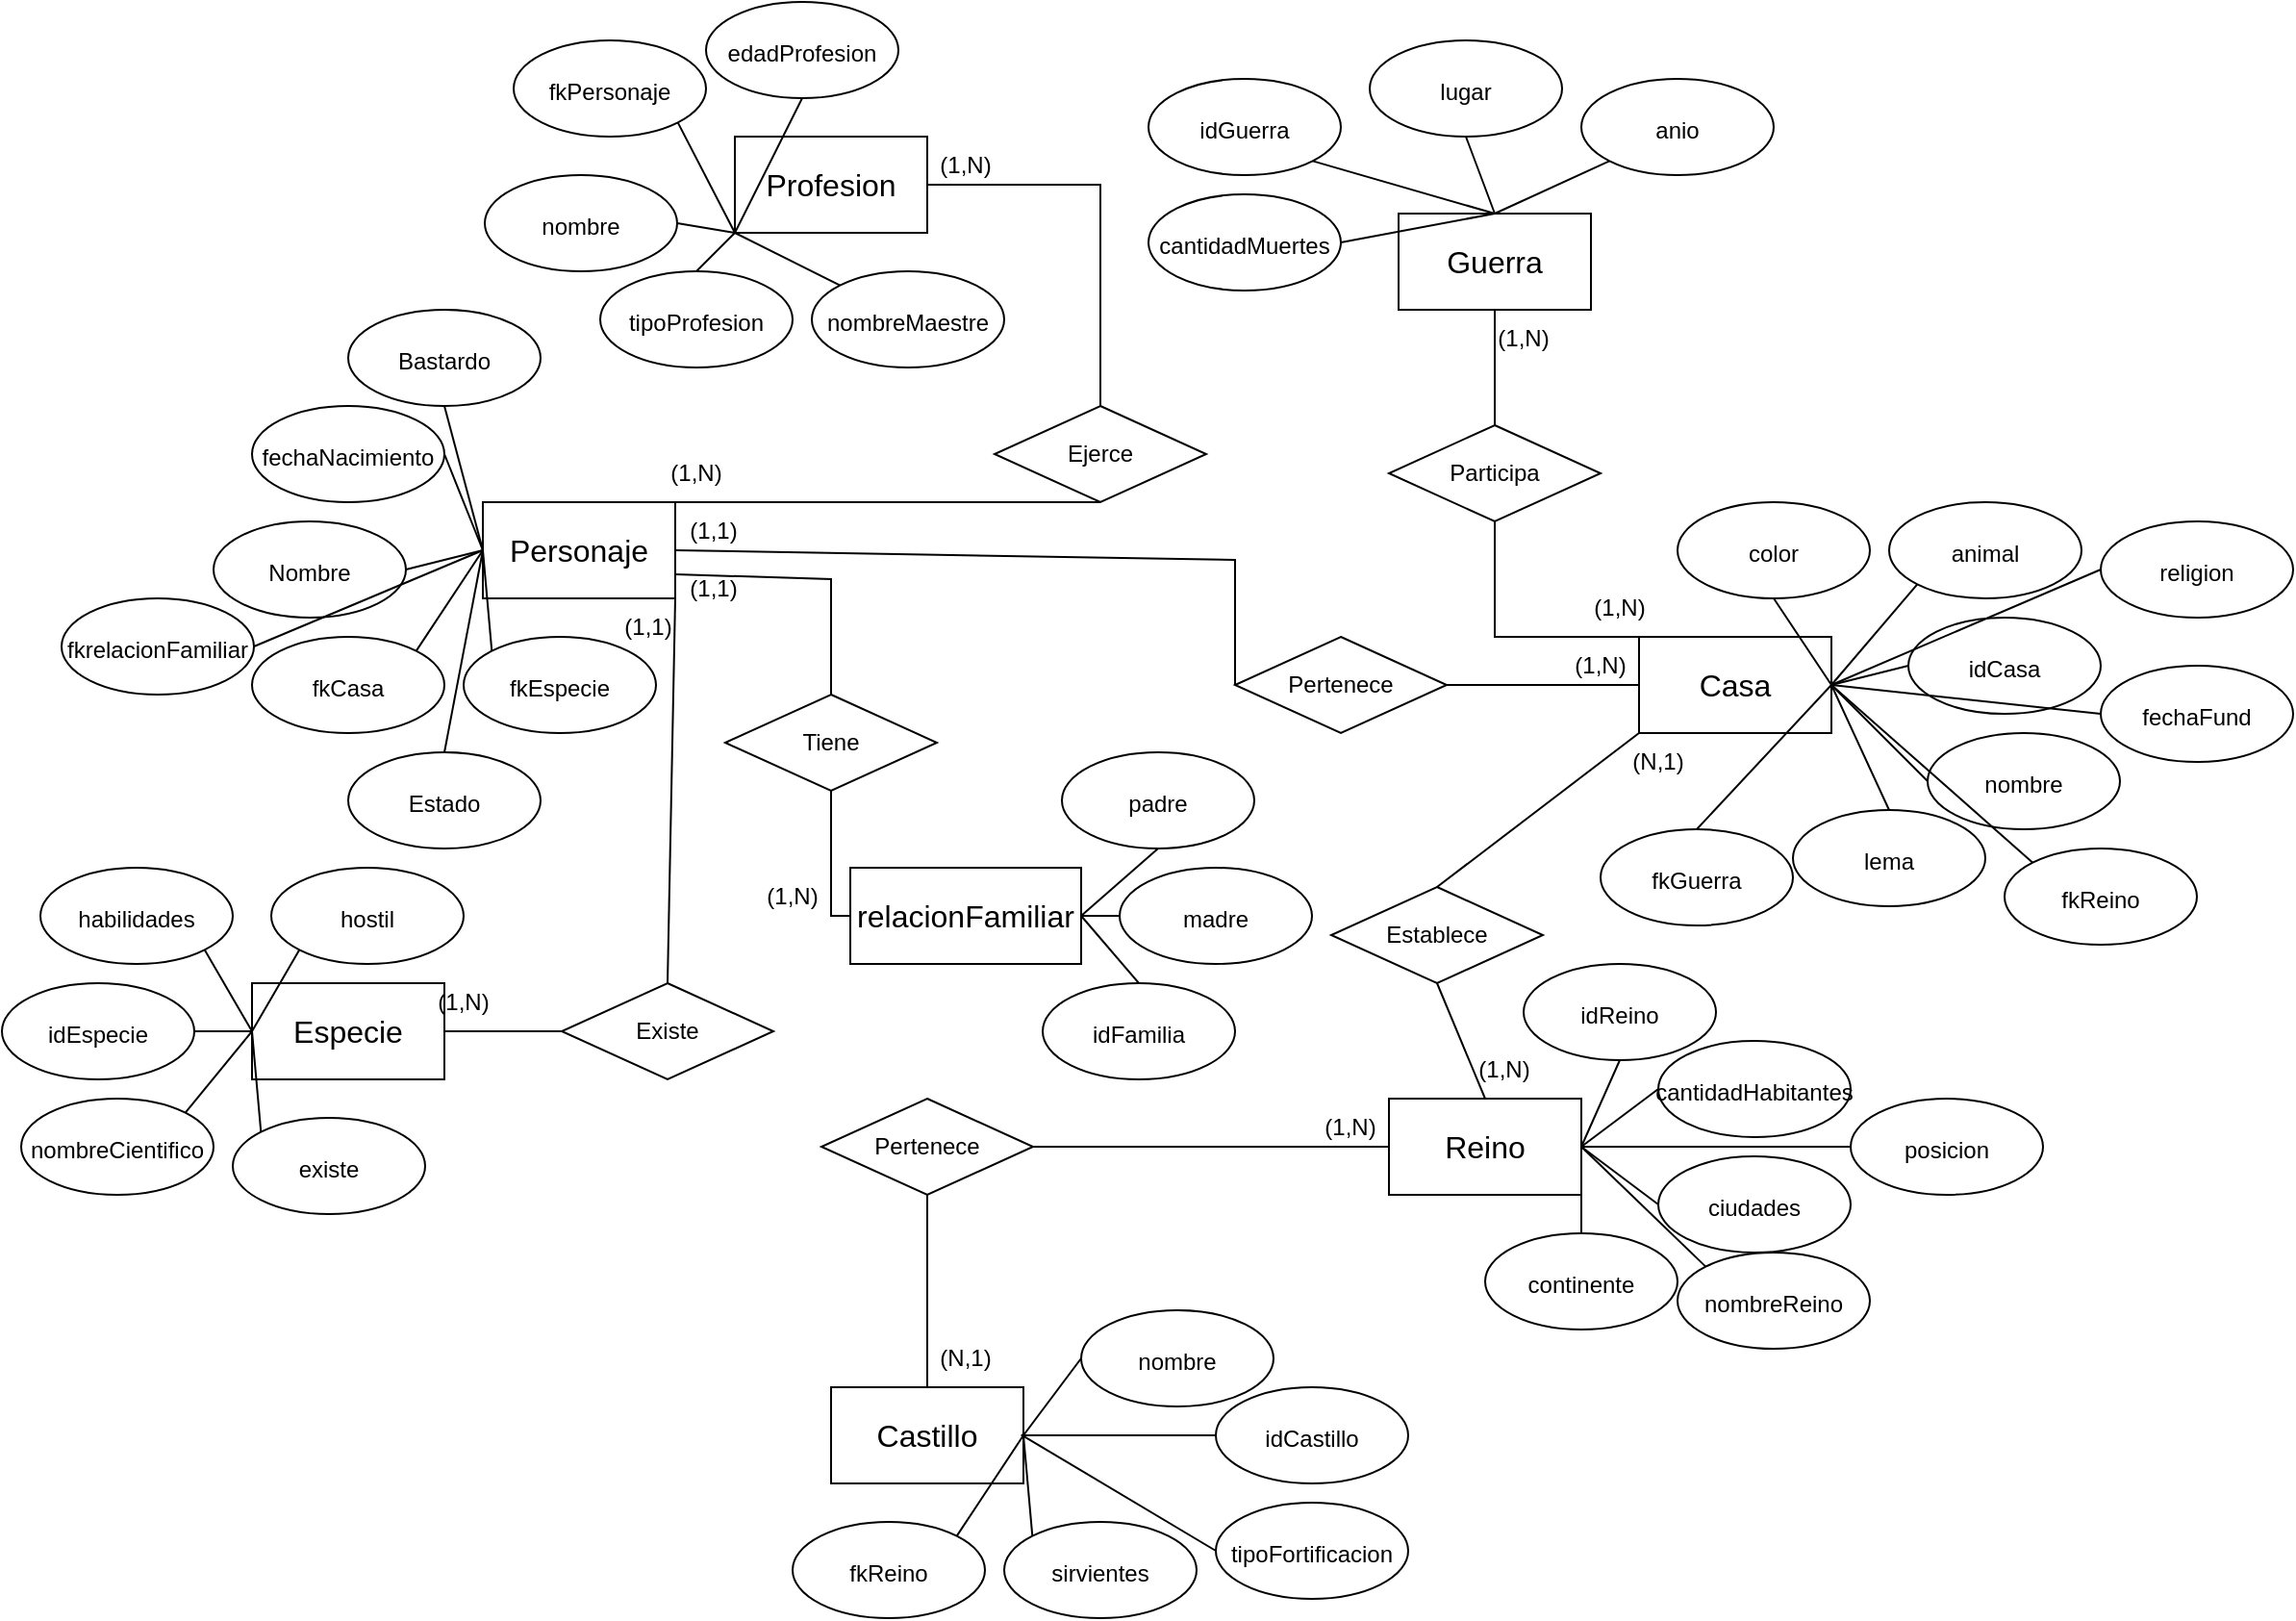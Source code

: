 <mxfile version="20.6.0" type="device"><diagram id="pe8eS1QXlxABo96qwWca" name="Page-1"><mxGraphModel dx="1888" dy="579" grid="1" gridSize="10" guides="1" tooltips="1" connect="1" arrows="1" fold="1" page="1" pageScale="1" pageWidth="850" pageHeight="1100" math="0" shadow="0"><root><mxCell id="0"/><mxCell id="1" parent="0"/><mxCell id="3Gj3mfYVveA3KopcCkzG-5" value="&lt;font style=&quot;font-size: 16px;&quot;&gt;Personaje&lt;/font&gt;" style="rounded=0;whiteSpace=wrap;html=1;" parent="1" vertex="1"><mxGeometry x="-481" y="290" width="100" height="50" as="geometry"/></mxCell><mxCell id="3Gj3mfYVveA3KopcCkzG-6" value="&lt;font style=&quot;font-size: 12px;&quot;&gt;Bastardo&lt;/font&gt;" style="ellipse;whiteSpace=wrap;html=1;fontSize=16;" parent="1" vertex="1"><mxGeometry x="-551" y="190" width="100" height="50" as="geometry"/></mxCell><mxCell id="3Gj3mfYVveA3KopcCkzG-7" value="&lt;font style=&quot;font-size: 12px;&quot;&gt;Nombre&lt;/font&gt;" style="ellipse;whiteSpace=wrap;html=1;fontSize=16;" parent="1" vertex="1"><mxGeometry x="-621" y="300" width="100" height="50" as="geometry"/></mxCell><mxCell id="3Gj3mfYVveA3KopcCkzG-8" value="&lt;font style=&quot;font-size: 12px;&quot;&gt;fechaNacimiento&lt;/font&gt;" style="ellipse;whiteSpace=wrap;html=1;fontSize=16;" parent="1" vertex="1"><mxGeometry x="-601" y="240" width="100" height="50" as="geometry"/></mxCell><mxCell id="3Gj3mfYVveA3KopcCkzG-9" value="&lt;font style=&quot;font-size: 12px;&quot;&gt;Estado&lt;/font&gt;" style="ellipse;whiteSpace=wrap;html=1;fontSize=16;" parent="1" vertex="1"><mxGeometry x="-551" y="420" width="100" height="50" as="geometry"/></mxCell><mxCell id="qMDvNwvPv0U3925QEYLQ-1" value="&lt;font style=&quot;font-size: 12px;&quot;&gt;fkEspecie&lt;/font&gt;" style="ellipse;whiteSpace=wrap;html=1;fontSize=16;" parent="1" vertex="1"><mxGeometry x="-491" y="360" width="100" height="50" as="geometry"/></mxCell><mxCell id="qMDvNwvPv0U3925QEYLQ-2" value="&lt;font style=&quot;font-size: 12px;&quot;&gt;fkCasa&lt;/font&gt;" style="ellipse;whiteSpace=wrap;html=1;fontSize=16;" parent="1" vertex="1"><mxGeometry x="-601" y="360" width="100" height="50" as="geometry"/></mxCell><mxCell id="qMDvNwvPv0U3925QEYLQ-3" value="" style="endArrow=none;html=1;rounded=0;exitX=1;exitY=0.5;exitDx=0;exitDy=0;entryX=0;entryY=0.5;entryDx=0;entryDy=0;" parent="1" source="3Gj3mfYVveA3KopcCkzG-7" target="3Gj3mfYVveA3KopcCkzG-5" edge="1"><mxGeometry width="50" height="50" relative="1" as="geometry"><mxPoint x="-321" y="350" as="sourcePoint"/><mxPoint x="-271" y="300" as="targetPoint"/></mxGeometry></mxCell><mxCell id="qMDvNwvPv0U3925QEYLQ-5" value="" style="endArrow=none;html=1;rounded=0;exitX=1;exitY=0;exitDx=0;exitDy=0;entryX=0;entryY=0.5;entryDx=0;entryDy=0;" parent="1" source="qMDvNwvPv0U3925QEYLQ-2" target="3Gj3mfYVveA3KopcCkzG-5" edge="1"><mxGeometry width="50" height="50" relative="1" as="geometry"><mxPoint x="-321" y="350" as="sourcePoint"/><mxPoint x="-271" y="300" as="targetPoint"/></mxGeometry></mxCell><mxCell id="qMDvNwvPv0U3925QEYLQ-6" value="" style="endArrow=none;html=1;rounded=0;exitX=1;exitY=0.5;exitDx=0;exitDy=0;entryX=0;entryY=0.5;entryDx=0;entryDy=0;" parent="1" source="3Gj3mfYVveA3KopcCkzG-8" target="3Gj3mfYVveA3KopcCkzG-5" edge="1"><mxGeometry width="50" height="50" relative="1" as="geometry"><mxPoint x="-321" y="350" as="sourcePoint"/><mxPoint x="-271" y="300" as="targetPoint"/></mxGeometry></mxCell><mxCell id="qMDvNwvPv0U3925QEYLQ-7" value="" style="endArrow=none;html=1;rounded=0;exitX=0;exitY=0;exitDx=0;exitDy=0;entryX=0;entryY=0.5;entryDx=0;entryDy=0;" parent="1" source="qMDvNwvPv0U3925QEYLQ-1" target="3Gj3mfYVveA3KopcCkzG-5" edge="1"><mxGeometry width="50" height="50" relative="1" as="geometry"><mxPoint x="-321" y="350" as="sourcePoint"/><mxPoint x="-271" y="300" as="targetPoint"/></mxGeometry></mxCell><mxCell id="qMDvNwvPv0U3925QEYLQ-8" value="" style="endArrow=none;html=1;rounded=0;exitX=0;exitY=0.5;exitDx=0;exitDy=0;entryX=0.5;entryY=0;entryDx=0;entryDy=0;" parent="1" source="3Gj3mfYVveA3KopcCkzG-5" target="3Gj3mfYVveA3KopcCkzG-9" edge="1"><mxGeometry width="50" height="50" relative="1" as="geometry"><mxPoint x="-321" y="350" as="sourcePoint"/><mxPoint x="-271" y="300" as="targetPoint"/></mxGeometry></mxCell><mxCell id="qMDvNwvPv0U3925QEYLQ-9" value="" style="endArrow=none;html=1;rounded=0;exitX=0.5;exitY=1;exitDx=0;exitDy=0;entryX=0;entryY=0.5;entryDx=0;entryDy=0;" parent="1" source="3Gj3mfYVveA3KopcCkzG-6" target="3Gj3mfYVveA3KopcCkzG-5" edge="1"><mxGeometry width="50" height="50" relative="1" as="geometry"><mxPoint x="-321" y="350" as="sourcePoint"/><mxPoint x="-271" y="300" as="targetPoint"/></mxGeometry></mxCell><mxCell id="qMDvNwvPv0U3925QEYLQ-10" value="&lt;font style=&quot;font-size: 16px;&quot;&gt;Castillo&lt;/font&gt;" style="rounded=0;whiteSpace=wrap;html=1;" parent="1" vertex="1"><mxGeometry x="-300" y="750" width="100" height="50" as="geometry"/></mxCell><mxCell id="qMDvNwvPv0U3925QEYLQ-11" value="&lt;font style=&quot;font-size: 16px;&quot;&gt;Guerra&lt;/font&gt;" style="rounded=0;whiteSpace=wrap;html=1;" parent="1" vertex="1"><mxGeometry x="-5" y="140" width="100" height="50" as="geometry"/></mxCell><mxCell id="qMDvNwvPv0U3925QEYLQ-12" value="&lt;font style=&quot;font-size: 16px;&quot;&gt;Casa&lt;/font&gt;" style="rounded=0;whiteSpace=wrap;html=1;" parent="1" vertex="1"><mxGeometry x="120" y="360" width="100" height="50" as="geometry"/></mxCell><mxCell id="qMDvNwvPv0U3925QEYLQ-13" value="&lt;font style=&quot;font-size: 16px;&quot;&gt;Reino&lt;/font&gt;" style="rounded=0;whiteSpace=wrap;html=1;" parent="1" vertex="1"><mxGeometry x="-10" y="600" width="100" height="50" as="geometry"/></mxCell><mxCell id="qMDvNwvPv0U3925QEYLQ-14" value="&lt;font style=&quot;font-size: 16px;&quot;&gt;relacionFamiliar&lt;/font&gt;" style="rounded=0;whiteSpace=wrap;html=1;" parent="1" vertex="1"><mxGeometry x="-290" y="480" width="120" height="50" as="geometry"/></mxCell><mxCell id="qMDvNwvPv0U3925QEYLQ-15" value="&lt;font style=&quot;font-size: 16px;&quot;&gt;Especie&lt;/font&gt;" style="rounded=0;whiteSpace=wrap;html=1;" parent="1" vertex="1"><mxGeometry x="-601" y="540" width="100" height="50" as="geometry"/></mxCell><mxCell id="qMDvNwvPv0U3925QEYLQ-16" value="&lt;font style=&quot;font-size: 16px;&quot;&gt;Profesion&lt;/font&gt;" style="rounded=0;whiteSpace=wrap;html=1;" parent="1" vertex="1"><mxGeometry x="-350" y="100" width="100" height="50" as="geometry"/></mxCell><mxCell id="qMDvNwvPv0U3925QEYLQ-17" value="&lt;font style=&quot;font-size: 12px;&quot;&gt;posicion&lt;/font&gt;" style="ellipse;whiteSpace=wrap;html=1;fontSize=16;" parent="1" vertex="1"><mxGeometry x="230" y="600" width="100" height="50" as="geometry"/></mxCell><mxCell id="qMDvNwvPv0U3925QEYLQ-18" value="&lt;font style=&quot;font-size: 12px;&quot;&gt;continente&lt;/font&gt;" style="ellipse;whiteSpace=wrap;html=1;fontSize=16;" parent="1" vertex="1"><mxGeometry x="40" y="670" width="100" height="50" as="geometry"/></mxCell><mxCell id="qMDvNwvPv0U3925QEYLQ-19" value="&lt;font style=&quot;font-size: 12px;&quot;&gt;nombreReino&lt;/font&gt;" style="ellipse;whiteSpace=wrap;html=1;fontSize=16;" parent="1" vertex="1"><mxGeometry x="140" y="680" width="100" height="50" as="geometry"/></mxCell><mxCell id="qMDvNwvPv0U3925QEYLQ-20" value="&lt;font style=&quot;font-size: 12px;&quot;&gt;idReino&lt;/font&gt;" style="ellipse;whiteSpace=wrap;html=1;fontSize=16;" parent="1" vertex="1"><mxGeometry x="60" y="530" width="100" height="50" as="geometry"/></mxCell><mxCell id="qMDvNwvPv0U3925QEYLQ-21" value="&lt;font style=&quot;font-size: 12px;&quot;&gt;ciudades&lt;/font&gt;" style="ellipse;whiteSpace=wrap;html=1;fontSize=16;" parent="1" vertex="1"><mxGeometry x="130" y="630" width="100" height="50" as="geometry"/></mxCell><mxCell id="qMDvNwvPv0U3925QEYLQ-22" value="&lt;font style=&quot;font-size: 12px;&quot;&gt;cantidadHabitantes&lt;/font&gt;" style="ellipse;whiteSpace=wrap;html=1;fontSize=16;" parent="1" vertex="1"><mxGeometry x="130" y="570" width="100" height="50" as="geometry"/></mxCell><mxCell id="qMDvNwvPv0U3925QEYLQ-23" value="" style="endArrow=none;html=1;rounded=0;exitX=1;exitY=0.5;exitDx=0;exitDy=0;entryX=0.5;entryY=0;entryDx=0;entryDy=0;" parent="1" source="qMDvNwvPv0U3925QEYLQ-13" target="qMDvNwvPv0U3925QEYLQ-18" edge="1"><mxGeometry width="50" height="50" relative="1" as="geometry"><mxPoint x="100" y="740" as="sourcePoint"/><mxPoint x="150" y="690" as="targetPoint"/></mxGeometry></mxCell><mxCell id="qMDvNwvPv0U3925QEYLQ-24" value="" style="endArrow=none;html=1;rounded=0;entryX=0;entryY=0.5;entryDx=0;entryDy=0;exitX=1;exitY=0.5;exitDx=0;exitDy=0;" parent="1" source="qMDvNwvPv0U3925QEYLQ-13" target="qMDvNwvPv0U3925QEYLQ-22" edge="1"><mxGeometry width="50" height="50" relative="1" as="geometry"><mxPoint x="90" y="620" as="sourcePoint"/><mxPoint x="150" y="690" as="targetPoint"/></mxGeometry></mxCell><mxCell id="qMDvNwvPv0U3925QEYLQ-25" value="" style="endArrow=none;html=1;rounded=0;exitX=0;exitY=0.5;exitDx=0;exitDy=0;entryX=1;entryY=0.5;entryDx=0;entryDy=0;" parent="1" source="qMDvNwvPv0U3925QEYLQ-21" target="qMDvNwvPv0U3925QEYLQ-13" edge="1"><mxGeometry width="50" height="50" relative="1" as="geometry"><mxPoint x="100" y="740" as="sourcePoint"/><mxPoint x="90" y="630" as="targetPoint"/></mxGeometry></mxCell><mxCell id="qMDvNwvPv0U3925QEYLQ-26" value="" style="endArrow=none;html=1;rounded=0;exitX=0;exitY=0;exitDx=0;exitDy=0;entryX=1;entryY=0.5;entryDx=0;entryDy=0;" parent="1" source="qMDvNwvPv0U3925QEYLQ-19" target="qMDvNwvPv0U3925QEYLQ-13" edge="1"><mxGeometry width="50" height="50" relative="1" as="geometry"><mxPoint x="100" y="740" as="sourcePoint"/><mxPoint x="150" y="690" as="targetPoint"/></mxGeometry></mxCell><mxCell id="qMDvNwvPv0U3925QEYLQ-27" value="" style="endArrow=none;html=1;rounded=0;exitX=0;exitY=0.5;exitDx=0;exitDy=0;entryX=1;entryY=0.5;entryDx=0;entryDy=0;" parent="1" source="qMDvNwvPv0U3925QEYLQ-17" target="qMDvNwvPv0U3925QEYLQ-13" edge="1"><mxGeometry width="50" height="50" relative="1" as="geometry"><mxPoint x="100" y="740" as="sourcePoint"/><mxPoint x="150" y="690" as="targetPoint"/></mxGeometry></mxCell><mxCell id="qMDvNwvPv0U3925QEYLQ-28" value="" style="endArrow=none;html=1;rounded=0;exitX=0.5;exitY=1;exitDx=0;exitDy=0;entryX=1;entryY=0.5;entryDx=0;entryDy=0;" parent="1" source="qMDvNwvPv0U3925QEYLQ-20" target="qMDvNwvPv0U3925QEYLQ-13" edge="1"><mxGeometry width="50" height="50" relative="1" as="geometry"><mxPoint x="100" y="740" as="sourcePoint"/><mxPoint x="90" y="630" as="targetPoint"/></mxGeometry></mxCell><mxCell id="qMDvNwvPv0U3925QEYLQ-29" value="&lt;font style=&quot;font-size: 12px;&quot;&gt;religion&lt;/font&gt;" style="ellipse;whiteSpace=wrap;html=1;fontSize=16;" parent="1" vertex="1"><mxGeometry x="360" y="300" width="100" height="50" as="geometry"/></mxCell><mxCell id="qMDvNwvPv0U3925QEYLQ-30" value="&lt;font style=&quot;font-size: 12px;&quot;&gt;fkReino&lt;/font&gt;" style="ellipse;whiteSpace=wrap;html=1;fontSize=16;" parent="1" vertex="1"><mxGeometry x="310" y="470" width="100" height="50" as="geometry"/></mxCell><mxCell id="qMDvNwvPv0U3925QEYLQ-31" value="&lt;font style=&quot;font-size: 12px;&quot;&gt;animal&lt;/font&gt;" style="ellipse;whiteSpace=wrap;html=1;fontSize=16;" parent="1" vertex="1"><mxGeometry x="250" y="290" width="100" height="50" as="geometry"/></mxCell><mxCell id="qMDvNwvPv0U3925QEYLQ-32" value="&lt;font style=&quot;font-size: 12px;&quot;&gt;lema&lt;/font&gt;" style="ellipse;whiteSpace=wrap;html=1;fontSize=16;" parent="1" vertex="1"><mxGeometry x="200" y="450" width="100" height="50" as="geometry"/></mxCell><mxCell id="qMDvNwvPv0U3925QEYLQ-33" value="&lt;font style=&quot;font-size: 12px;&quot;&gt;nombre&lt;/font&gt;" style="ellipse;whiteSpace=wrap;html=1;fontSize=16;" parent="1" vertex="1"><mxGeometry x="270" y="410" width="100" height="50" as="geometry"/></mxCell><mxCell id="qMDvNwvPv0U3925QEYLQ-34" value="&lt;font style=&quot;font-size: 12px;&quot;&gt;idCasa&lt;/font&gt;" style="ellipse;whiteSpace=wrap;html=1;fontSize=16;" parent="1" vertex="1"><mxGeometry x="260" y="350" width="100" height="50" as="geometry"/></mxCell><mxCell id="qMDvNwvPv0U3925QEYLQ-35" value="&lt;font style=&quot;font-size: 12px;&quot;&gt;color&lt;/font&gt;" style="ellipse;whiteSpace=wrap;html=1;fontSize=16;" parent="1" vertex="1"><mxGeometry x="140" y="290" width="100" height="50" as="geometry"/></mxCell><mxCell id="qMDvNwvPv0U3925QEYLQ-36" value="&lt;font style=&quot;font-size: 12px;&quot;&gt;fechaFund&lt;/font&gt;" style="ellipse;whiteSpace=wrap;html=1;fontSize=16;" parent="1" vertex="1"><mxGeometry x="360" y="375" width="100" height="50" as="geometry"/></mxCell><mxCell id="qMDvNwvPv0U3925QEYLQ-37" value="&lt;font style=&quot;font-size: 12px;&quot;&gt;fkGuerra&lt;/font&gt;" style="ellipse;whiteSpace=wrap;html=1;fontSize=16;" parent="1" vertex="1"><mxGeometry x="100" y="460" width="100" height="50" as="geometry"/></mxCell><mxCell id="qMDvNwvPv0U3925QEYLQ-38" value="" style="endArrow=none;html=1;rounded=0;exitX=0;exitY=0;exitDx=0;exitDy=0;entryX=1;entryY=0.5;entryDx=0;entryDy=0;" parent="1" source="qMDvNwvPv0U3925QEYLQ-30" target="qMDvNwvPv0U3925QEYLQ-12" edge="1"><mxGeometry width="50" height="50" relative="1" as="geometry"><mxPoint x="-30" y="430" as="sourcePoint"/><mxPoint x="20" y="380" as="targetPoint"/></mxGeometry></mxCell><mxCell id="qMDvNwvPv0U3925QEYLQ-39" value="" style="endArrow=none;html=1;rounded=0;exitX=0.5;exitY=0;exitDx=0;exitDy=0;entryX=1;entryY=0.5;entryDx=0;entryDy=0;" parent="1" source="qMDvNwvPv0U3925QEYLQ-37" target="qMDvNwvPv0U3925QEYLQ-12" edge="1"><mxGeometry width="50" height="50" relative="1" as="geometry"><mxPoint x="-30" y="430" as="sourcePoint"/><mxPoint x="20" y="380" as="targetPoint"/></mxGeometry></mxCell><mxCell id="qMDvNwvPv0U3925QEYLQ-40" value="" style="endArrow=none;html=1;rounded=0;exitX=0.5;exitY=0;exitDx=0;exitDy=0;entryX=1;entryY=0.5;entryDx=0;entryDy=0;" parent="1" source="qMDvNwvPv0U3925QEYLQ-32" target="qMDvNwvPv0U3925QEYLQ-12" edge="1"><mxGeometry width="50" height="50" relative="1" as="geometry"><mxPoint x="-30" y="430" as="sourcePoint"/><mxPoint x="20" y="380" as="targetPoint"/></mxGeometry></mxCell><mxCell id="qMDvNwvPv0U3925QEYLQ-41" value="" style="endArrow=none;html=1;rounded=0;exitX=0;exitY=0.5;exitDx=0;exitDy=0;entryX=1;entryY=0.5;entryDx=0;entryDy=0;" parent="1" source="qMDvNwvPv0U3925QEYLQ-33" target="qMDvNwvPv0U3925QEYLQ-12" edge="1"><mxGeometry width="50" height="50" relative="1" as="geometry"><mxPoint x="-30" y="430" as="sourcePoint"/><mxPoint x="20" y="380" as="targetPoint"/></mxGeometry></mxCell><mxCell id="qMDvNwvPv0U3925QEYLQ-42" value="" style="endArrow=none;html=1;rounded=0;exitX=0;exitY=0.5;exitDx=0;exitDy=0;entryX=1;entryY=0.5;entryDx=0;entryDy=0;" parent="1" source="qMDvNwvPv0U3925QEYLQ-34" target="qMDvNwvPv0U3925QEYLQ-12" edge="1"><mxGeometry width="50" height="50" relative="1" as="geometry"><mxPoint x="-30" y="430" as="sourcePoint"/><mxPoint x="20" y="380" as="targetPoint"/></mxGeometry></mxCell><mxCell id="qMDvNwvPv0U3925QEYLQ-43" value="" style="endArrow=none;html=1;rounded=0;exitX=0;exitY=0.5;exitDx=0;exitDy=0;entryX=1;entryY=0.5;entryDx=0;entryDy=0;" parent="1" source="qMDvNwvPv0U3925QEYLQ-29" target="qMDvNwvPv0U3925QEYLQ-12" edge="1"><mxGeometry width="50" height="50" relative="1" as="geometry"><mxPoint x="-30" y="430" as="sourcePoint"/><mxPoint x="20" y="380" as="targetPoint"/></mxGeometry></mxCell><mxCell id="qMDvNwvPv0U3925QEYLQ-44" value="" style="endArrow=none;html=1;rounded=0;exitX=1;exitY=0.5;exitDx=0;exitDy=0;entryX=0;entryY=0.5;entryDx=0;entryDy=0;" parent="1" source="qMDvNwvPv0U3925QEYLQ-12" target="qMDvNwvPv0U3925QEYLQ-36" edge="1"><mxGeometry width="50" height="50" relative="1" as="geometry"><mxPoint x="-30" y="430" as="sourcePoint"/><mxPoint x="20" y="380" as="targetPoint"/></mxGeometry></mxCell><mxCell id="qMDvNwvPv0U3925QEYLQ-45" value="" style="endArrow=none;html=1;rounded=0;exitX=1;exitY=0.5;exitDx=0;exitDy=0;entryX=0.5;entryY=1;entryDx=0;entryDy=0;" parent="1" source="qMDvNwvPv0U3925QEYLQ-12" target="qMDvNwvPv0U3925QEYLQ-35" edge="1"><mxGeometry width="50" height="50" relative="1" as="geometry"><mxPoint x="-30" y="430" as="sourcePoint"/><mxPoint x="20" y="380" as="targetPoint"/></mxGeometry></mxCell><mxCell id="qMDvNwvPv0U3925QEYLQ-46" value="" style="endArrow=none;html=1;rounded=0;exitX=1;exitY=0.5;exitDx=0;exitDy=0;entryX=0;entryY=1;entryDx=0;entryDy=0;" parent="1" source="qMDvNwvPv0U3925QEYLQ-12" target="qMDvNwvPv0U3925QEYLQ-31" edge="1"><mxGeometry width="50" height="50" relative="1" as="geometry"><mxPoint x="-30" y="430" as="sourcePoint"/><mxPoint x="20" y="380" as="targetPoint"/></mxGeometry></mxCell><mxCell id="qMDvNwvPv0U3925QEYLQ-47" value="&lt;font style=&quot;font-size: 12px;&quot;&gt;idCastillo&lt;/font&gt;" style="ellipse;whiteSpace=wrap;html=1;fontSize=16;" parent="1" vertex="1"><mxGeometry x="-100" y="750" width="100" height="50" as="geometry"/></mxCell><mxCell id="qMDvNwvPv0U3925QEYLQ-48" value="&lt;font style=&quot;font-size: 12px;&quot;&gt;nombre&lt;/font&gt;" style="ellipse;whiteSpace=wrap;html=1;fontSize=16;" parent="1" vertex="1"><mxGeometry x="-170" y="710" width="100" height="50" as="geometry"/></mxCell><mxCell id="qMDvNwvPv0U3925QEYLQ-49" value="&lt;font style=&quot;font-size: 12px;&quot;&gt;tipoFortificacion&lt;/font&gt;" style="ellipse;whiteSpace=wrap;html=1;fontSize=16;" parent="1" vertex="1"><mxGeometry x="-100" y="810" width="100" height="50" as="geometry"/></mxCell><mxCell id="qMDvNwvPv0U3925QEYLQ-50" value="&lt;font style=&quot;font-size: 12px;&quot;&gt;sirvientes&lt;/font&gt;" style="ellipse;whiteSpace=wrap;html=1;fontSize=16;" parent="1" vertex="1"><mxGeometry x="-210" y="820" width="100" height="50" as="geometry"/></mxCell><mxCell id="qMDvNwvPv0U3925QEYLQ-51" value="&lt;font style=&quot;font-size: 12px;&quot;&gt;fkReino&lt;/font&gt;" style="ellipse;whiteSpace=wrap;html=1;fontSize=16;" parent="1" vertex="1"><mxGeometry x="-320" y="820" width="100" height="50" as="geometry"/></mxCell><mxCell id="qMDvNwvPv0U3925QEYLQ-52" value="" style="endArrow=none;html=1;rounded=0;entryX=1;entryY=0;entryDx=0;entryDy=0;exitX=1;exitY=0.5;exitDx=0;exitDy=0;" parent="1" source="qMDvNwvPv0U3925QEYLQ-10" target="qMDvNwvPv0U3925QEYLQ-51" edge="1"><mxGeometry width="50" height="50" relative="1" as="geometry"><mxPoint x="-260" y="720" as="sourcePoint"/><mxPoint x="-210" y="670" as="targetPoint"/></mxGeometry></mxCell><mxCell id="qMDvNwvPv0U3925QEYLQ-53" value="" style="endArrow=none;html=1;rounded=0;exitX=1;exitY=0.5;exitDx=0;exitDy=0;entryX=0;entryY=0;entryDx=0;entryDy=0;" parent="1" source="qMDvNwvPv0U3925QEYLQ-10" target="qMDvNwvPv0U3925QEYLQ-50" edge="1"><mxGeometry width="50" height="50" relative="1" as="geometry"><mxPoint x="-260" y="720" as="sourcePoint"/><mxPoint x="-210" y="670" as="targetPoint"/></mxGeometry></mxCell><mxCell id="qMDvNwvPv0U3925QEYLQ-54" value="" style="endArrow=none;html=1;rounded=0;entryX=0;entryY=0.5;entryDx=0;entryDy=0;exitX=0.988;exitY=0.493;exitDx=0;exitDy=0;exitPerimeter=0;" parent="1" source="qMDvNwvPv0U3925QEYLQ-10" target="qMDvNwvPv0U3925QEYLQ-49" edge="1"><mxGeometry width="50" height="50" relative="1" as="geometry"><mxPoint x="-200" y="780" as="sourcePoint"/><mxPoint x="-210" y="670" as="targetPoint"/></mxGeometry></mxCell><mxCell id="qMDvNwvPv0U3925QEYLQ-55" value="" style="endArrow=none;html=1;rounded=0;exitX=1;exitY=0.5;exitDx=0;exitDy=0;entryX=0;entryY=0.5;entryDx=0;entryDy=0;" parent="1" source="qMDvNwvPv0U3925QEYLQ-10" target="qMDvNwvPv0U3925QEYLQ-48" edge="1"><mxGeometry width="50" height="50" relative="1" as="geometry"><mxPoint x="-260" y="720" as="sourcePoint"/><mxPoint x="-210" y="670" as="targetPoint"/></mxGeometry></mxCell><mxCell id="qMDvNwvPv0U3925QEYLQ-56" value="" style="endArrow=none;html=1;rounded=0;exitX=1;exitY=0.5;exitDx=0;exitDy=0;entryX=0;entryY=0.5;entryDx=0;entryDy=0;" parent="1" source="qMDvNwvPv0U3925QEYLQ-10" target="qMDvNwvPv0U3925QEYLQ-47" edge="1"><mxGeometry width="50" height="50" relative="1" as="geometry"><mxPoint x="-260" y="720" as="sourcePoint"/><mxPoint x="-210" y="670" as="targetPoint"/></mxGeometry></mxCell><mxCell id="qMDvNwvPv0U3925QEYLQ-58" value="&lt;font style=&quot;font-size: 12px;&quot;&gt;anio&lt;/font&gt;" style="ellipse;whiteSpace=wrap;html=1;fontSize=16;" parent="1" vertex="1"><mxGeometry x="90" y="70" width="100" height="50" as="geometry"/></mxCell><mxCell id="qMDvNwvPv0U3925QEYLQ-59" value="&lt;font style=&quot;font-size: 12px;&quot;&gt;cantidadMuertes&lt;/font&gt;" style="ellipse;whiteSpace=wrap;html=1;fontSize=16;" parent="1" vertex="1"><mxGeometry x="-135" y="130" width="100" height="50" as="geometry"/></mxCell><mxCell id="qMDvNwvPv0U3925QEYLQ-60" value="&lt;font style=&quot;font-size: 12px;&quot;&gt;lugar&lt;/font&gt;" style="ellipse;whiteSpace=wrap;html=1;fontSize=16;" parent="1" vertex="1"><mxGeometry x="-20" y="50" width="100" height="50" as="geometry"/></mxCell><mxCell id="qMDvNwvPv0U3925QEYLQ-61" value="&lt;font style=&quot;font-size: 12px;&quot;&gt;idGuerra&lt;/font&gt;" style="ellipse;whiteSpace=wrap;html=1;fontSize=16;" parent="1" vertex="1"><mxGeometry x="-135" y="70" width="100" height="50" as="geometry"/></mxCell><mxCell id="qMDvNwvPv0U3925QEYLQ-63" value="" style="endArrow=none;html=1;rounded=0;exitX=1;exitY=0.5;exitDx=0;exitDy=0;entryX=0.5;entryY=0;entryDx=0;entryDy=0;" parent="1" source="qMDvNwvPv0U3925QEYLQ-59" target="qMDvNwvPv0U3925QEYLQ-11" edge="1"><mxGeometry width="50" height="50" relative="1" as="geometry"><mxPoint x="305" y="110" as="sourcePoint"/><mxPoint x="355" y="60" as="targetPoint"/></mxGeometry></mxCell><mxCell id="qMDvNwvPv0U3925QEYLQ-64" value="" style="endArrow=none;html=1;rounded=0;entryX=0.5;entryY=0;entryDx=0;entryDy=0;exitX=0;exitY=1;exitDx=0;exitDy=0;" parent="1" source="qMDvNwvPv0U3925QEYLQ-58" target="qMDvNwvPv0U3925QEYLQ-11" edge="1"><mxGeometry width="50" height="50" relative="1" as="geometry"><mxPoint x="305" y="110" as="sourcePoint"/><mxPoint x="355" y="60" as="targetPoint"/></mxGeometry></mxCell><mxCell id="qMDvNwvPv0U3925QEYLQ-65" value="" style="endArrow=none;html=1;rounded=0;entryX=0.5;entryY=0;entryDx=0;entryDy=0;exitX=0.5;exitY=1;exitDx=0;exitDy=0;" parent="1" source="qMDvNwvPv0U3925QEYLQ-60" target="qMDvNwvPv0U3925QEYLQ-11" edge="1"><mxGeometry width="50" height="50" relative="1" as="geometry"><mxPoint x="305" y="110" as="sourcePoint"/><mxPoint x="355" y="60" as="targetPoint"/></mxGeometry></mxCell><mxCell id="qMDvNwvPv0U3925QEYLQ-66" value="" style="endArrow=none;html=1;rounded=0;exitX=1;exitY=1;exitDx=0;exitDy=0;entryX=0.5;entryY=0;entryDx=0;entryDy=0;" parent="1" source="qMDvNwvPv0U3925QEYLQ-61" target="qMDvNwvPv0U3925QEYLQ-11" edge="1"><mxGeometry width="50" height="50" relative="1" as="geometry"><mxPoint x="305" y="110" as="sourcePoint"/><mxPoint x="355" y="60" as="targetPoint"/></mxGeometry></mxCell><mxCell id="qMDvNwvPv0U3925QEYLQ-67" value="&lt;font style=&quot;font-size: 12px;&quot;&gt;nombreMaestre&lt;/font&gt;" style="ellipse;whiteSpace=wrap;html=1;fontSize=16;" parent="1" vertex="1"><mxGeometry x="-310" y="170" width="100" height="50" as="geometry"/></mxCell><mxCell id="qMDvNwvPv0U3925QEYLQ-68" value="&lt;font style=&quot;font-size: 12px;&quot;&gt;tipoProfesion&lt;/font&gt;" style="ellipse;whiteSpace=wrap;html=1;fontSize=16;" parent="1" vertex="1"><mxGeometry x="-420" y="170" width="100" height="50" as="geometry"/></mxCell><mxCell id="qMDvNwvPv0U3925QEYLQ-69" value="&lt;font style=&quot;font-size: 12px;&quot;&gt;nombre&lt;/font&gt;" style="ellipse;whiteSpace=wrap;html=1;fontSize=16;" parent="1" vertex="1"><mxGeometry x="-480" y="120" width="100" height="50" as="geometry"/></mxCell><mxCell id="qMDvNwvPv0U3925QEYLQ-70" value="" style="endArrow=none;html=1;rounded=0;exitX=0;exitY=0;exitDx=0;exitDy=0;entryX=0;entryY=1;entryDx=0;entryDy=0;" parent="1" source="qMDvNwvPv0U3925QEYLQ-67" target="qMDvNwvPv0U3925QEYLQ-16" edge="1"><mxGeometry width="50" height="50" relative="1" as="geometry"><mxPoint x="-10" y="10" as="sourcePoint"/><mxPoint x="40" y="-40" as="targetPoint"/></mxGeometry></mxCell><mxCell id="qMDvNwvPv0U3925QEYLQ-71" value="" style="endArrow=none;html=1;rounded=0;exitX=0.5;exitY=0;exitDx=0;exitDy=0;entryX=0;entryY=1;entryDx=0;entryDy=0;" parent="1" source="qMDvNwvPv0U3925QEYLQ-68" target="qMDvNwvPv0U3925QEYLQ-16" edge="1"><mxGeometry width="50" height="50" relative="1" as="geometry"><mxPoint x="-10" y="10" as="sourcePoint"/><mxPoint x="40" y="-40" as="targetPoint"/></mxGeometry></mxCell><mxCell id="qMDvNwvPv0U3925QEYLQ-72" value="" style="endArrow=none;html=1;rounded=0;exitX=1;exitY=0.5;exitDx=0;exitDy=0;entryX=0;entryY=1;entryDx=0;entryDy=0;" parent="1" source="qMDvNwvPv0U3925QEYLQ-69" target="qMDvNwvPv0U3925QEYLQ-16" edge="1"><mxGeometry width="50" height="50" relative="1" as="geometry"><mxPoint x="-10" y="10" as="sourcePoint"/><mxPoint x="40" y="-40" as="targetPoint"/></mxGeometry></mxCell><mxCell id="qMDvNwvPv0U3925QEYLQ-73" value="&lt;font style=&quot;font-size: 12px;&quot;&gt;habilidades&lt;/font&gt;" style="ellipse;whiteSpace=wrap;html=1;fontSize=16;" parent="1" vertex="1"><mxGeometry x="-711" y="480" width="100" height="50" as="geometry"/></mxCell><mxCell id="qMDvNwvPv0U3925QEYLQ-74" value="&lt;font style=&quot;font-size: 12px;&quot;&gt;idEspecie&lt;/font&gt;" style="ellipse;whiteSpace=wrap;html=1;fontSize=16;" parent="1" vertex="1"><mxGeometry x="-731" y="540" width="100" height="50" as="geometry"/></mxCell><mxCell id="qMDvNwvPv0U3925QEYLQ-75" value="&lt;font style=&quot;font-size: 12px;&quot;&gt;existe&lt;/font&gt;" style="ellipse;whiteSpace=wrap;html=1;fontSize=16;" parent="1" vertex="1"><mxGeometry x="-611" y="610" width="100" height="50" as="geometry"/></mxCell><mxCell id="qMDvNwvPv0U3925QEYLQ-76" value="&lt;font style=&quot;font-size: 12px;&quot;&gt;nombreCientifico&lt;/font&gt;" style="ellipse;whiteSpace=wrap;html=1;fontSize=16;" parent="1" vertex="1"><mxGeometry x="-721" y="600" width="100" height="50" as="geometry"/></mxCell><mxCell id="qMDvNwvPv0U3925QEYLQ-77" value="&lt;font style=&quot;font-size: 12px;&quot;&gt;hostil&lt;/font&gt;" style="ellipse;whiteSpace=wrap;html=1;fontSize=16;" parent="1" vertex="1"><mxGeometry x="-591" y="480" width="100" height="50" as="geometry"/></mxCell><mxCell id="qMDvNwvPv0U3925QEYLQ-78" value="" style="endArrow=none;html=1;rounded=0;exitX=1;exitY=1;exitDx=0;exitDy=0;entryX=0;entryY=0.5;entryDx=0;entryDy=0;" parent="1" source="qMDvNwvPv0U3925QEYLQ-73" target="qMDvNwvPv0U3925QEYLQ-15" edge="1"><mxGeometry width="50" height="50" relative="1" as="geometry"><mxPoint x="-71" y="600" as="sourcePoint"/><mxPoint x="-21" y="550" as="targetPoint"/></mxGeometry></mxCell><mxCell id="qMDvNwvPv0U3925QEYLQ-79" value="" style="endArrow=none;html=1;rounded=0;exitX=0;exitY=0;exitDx=0;exitDy=0;entryX=0;entryY=0.5;entryDx=0;entryDy=0;" parent="1" source="qMDvNwvPv0U3925QEYLQ-75" target="qMDvNwvPv0U3925QEYLQ-15" edge="1"><mxGeometry width="50" height="50" relative="1" as="geometry"><mxPoint x="-71" y="600" as="sourcePoint"/><mxPoint x="-21" y="550" as="targetPoint"/></mxGeometry></mxCell><mxCell id="qMDvNwvPv0U3925QEYLQ-80" value="" style="endArrow=none;html=1;rounded=0;entryX=0;entryY=0.5;entryDx=0;entryDy=0;exitX=1;exitY=0;exitDx=0;exitDy=0;" parent="1" source="qMDvNwvPv0U3925QEYLQ-76" target="qMDvNwvPv0U3925QEYLQ-15" edge="1"><mxGeometry width="50" height="50" relative="1" as="geometry"><mxPoint x="-71" y="600" as="sourcePoint"/><mxPoint x="-21" y="550" as="targetPoint"/></mxGeometry></mxCell><mxCell id="qMDvNwvPv0U3925QEYLQ-81" value="" style="endArrow=none;html=1;rounded=0;exitX=1;exitY=0.5;exitDx=0;exitDy=0;entryX=0;entryY=0.5;entryDx=0;entryDy=0;" parent="1" source="qMDvNwvPv0U3925QEYLQ-74" target="qMDvNwvPv0U3925QEYLQ-15" edge="1"><mxGeometry width="50" height="50" relative="1" as="geometry"><mxPoint x="-71" y="600" as="sourcePoint"/><mxPoint x="-21" y="550" as="targetPoint"/></mxGeometry></mxCell><mxCell id="qMDvNwvPv0U3925QEYLQ-82" value="" style="endArrow=none;html=1;rounded=0;exitX=0;exitY=0.5;exitDx=0;exitDy=0;entryX=0;entryY=1;entryDx=0;entryDy=0;" parent="1" source="qMDvNwvPv0U3925QEYLQ-15" target="qMDvNwvPv0U3925QEYLQ-77" edge="1"><mxGeometry width="50" height="50" relative="1" as="geometry"><mxPoint x="-71" y="600" as="sourcePoint"/><mxPoint x="-21" y="550" as="targetPoint"/></mxGeometry></mxCell><mxCell id="qMDvNwvPv0U3925QEYLQ-83" value="&lt;font style=&quot;font-size: 12px;&quot;&gt;idFamilia&lt;/font&gt;" style="ellipse;whiteSpace=wrap;html=1;fontSize=16;" parent="1" vertex="1"><mxGeometry x="-190" y="540" width="100" height="50" as="geometry"/></mxCell><mxCell id="qMDvNwvPv0U3925QEYLQ-84" value="&lt;font style=&quot;font-size: 12px;&quot;&gt;padre&lt;/font&gt;" style="ellipse;whiteSpace=wrap;html=1;fontSize=16;" parent="1" vertex="1"><mxGeometry x="-180" y="420" width="100" height="50" as="geometry"/></mxCell><mxCell id="qMDvNwvPv0U3925QEYLQ-85" value="&lt;font style=&quot;font-size: 12px;&quot;&gt;madre&lt;/font&gt;" style="ellipse;whiteSpace=wrap;html=1;fontSize=16;" parent="1" vertex="1"><mxGeometry x="-150" y="480" width="100" height="50" as="geometry"/></mxCell><mxCell id="qMDvNwvPv0U3925QEYLQ-86" value="" style="endArrow=none;html=1;rounded=0;exitX=1;exitY=0.5;exitDx=0;exitDy=0;entryX=0.5;entryY=1;entryDx=0;entryDy=0;" parent="1" source="qMDvNwvPv0U3925QEYLQ-14" target="qMDvNwvPv0U3925QEYLQ-84" edge="1"><mxGeometry width="50" height="50" relative="1" as="geometry"><mxPoint x="-20" y="520" as="sourcePoint"/><mxPoint x="30" y="470" as="targetPoint"/></mxGeometry></mxCell><mxCell id="qMDvNwvPv0U3925QEYLQ-87" value="" style="endArrow=none;html=1;rounded=0;exitX=1;exitY=0.5;exitDx=0;exitDy=0;entryX=0;entryY=0.5;entryDx=0;entryDy=0;" parent="1" source="qMDvNwvPv0U3925QEYLQ-14" target="qMDvNwvPv0U3925QEYLQ-85" edge="1"><mxGeometry width="50" height="50" relative="1" as="geometry"><mxPoint x="-20" y="520" as="sourcePoint"/><mxPoint x="30" y="470" as="targetPoint"/></mxGeometry></mxCell><mxCell id="qMDvNwvPv0U3925QEYLQ-88" value="" style="endArrow=none;html=1;rounded=0;exitX=1;exitY=0.5;exitDx=0;exitDy=0;entryX=0.5;entryY=0;entryDx=0;entryDy=0;" parent="1" source="qMDvNwvPv0U3925QEYLQ-14" target="qMDvNwvPv0U3925QEYLQ-83" edge="1"><mxGeometry width="50" height="50" relative="1" as="geometry"><mxPoint x="-20" y="520" as="sourcePoint"/><mxPoint x="30" y="470" as="targetPoint"/></mxGeometry></mxCell><mxCell id="E0bG2DvTyJV2gblVrWlE-1" value="Pertenece" style="rhombus;whiteSpace=wrap;html=1;" parent="1" vertex="1"><mxGeometry x="-90" y="360" width="110" height="50" as="geometry"/></mxCell><mxCell id="E0bG2DvTyJV2gblVrWlE-2" value="" style="endArrow=none;html=1;rounded=0;exitX=1;exitY=0.5;exitDx=0;exitDy=0;entryX=0;entryY=0.5;entryDx=0;entryDy=0;" parent="1" source="3Gj3mfYVveA3KopcCkzG-5" target="E0bG2DvTyJV2gblVrWlE-1" edge="1"><mxGeometry width="50" height="50" relative="1" as="geometry"><mxPoint x="70" y="465" as="sourcePoint"/><mxPoint x="-90" y="390" as="targetPoint"/><Array as="points"><mxPoint x="-90" y="320"/></Array></mxGeometry></mxCell><mxCell id="E0bG2DvTyJV2gblVrWlE-3" value="" style="endArrow=none;html=1;rounded=0;exitX=1;exitY=0.5;exitDx=0;exitDy=0;entryX=0;entryY=0.5;entryDx=0;entryDy=0;" parent="1" source="E0bG2DvTyJV2gblVrWlE-1" target="qMDvNwvPv0U3925QEYLQ-12" edge="1"><mxGeometry width="50" height="50" relative="1" as="geometry"><mxPoint x="70" y="460" as="sourcePoint"/><mxPoint x="120" y="410" as="targetPoint"/></mxGeometry></mxCell><mxCell id="E0bG2DvTyJV2gblVrWlE-4" value="Establece" style="rhombus;whiteSpace=wrap;html=1;" parent="1" vertex="1"><mxGeometry x="-40" y="490" width="110" height="50" as="geometry"/></mxCell><mxCell id="E0bG2DvTyJV2gblVrWlE-5" value="" style="endArrow=none;html=1;rounded=0;exitX=0.5;exitY=0;exitDx=0;exitDy=0;entryX=0.5;entryY=1;entryDx=0;entryDy=0;" parent="1" source="qMDvNwvPv0U3925QEYLQ-13" target="E0bG2DvTyJV2gblVrWlE-4" edge="1"><mxGeometry width="50" height="50" relative="1" as="geometry"><mxPoint x="230" y="610" as="sourcePoint"/><mxPoint x="280" y="560" as="targetPoint"/></mxGeometry></mxCell><mxCell id="E0bG2DvTyJV2gblVrWlE-6" value="" style="endArrow=none;html=1;rounded=0;exitX=0.5;exitY=0;exitDx=0;exitDy=0;entryX=0;entryY=1;entryDx=0;entryDy=0;" parent="1" source="E0bG2DvTyJV2gblVrWlE-4" target="qMDvNwvPv0U3925QEYLQ-12" edge="1"><mxGeometry width="50" height="50" relative="1" as="geometry"><mxPoint x="230" y="610" as="sourcePoint"/><mxPoint x="280" y="560" as="targetPoint"/></mxGeometry></mxCell><mxCell id="E0bG2DvTyJV2gblVrWlE-7" value="Pertenece" style="rhombus;whiteSpace=wrap;html=1;" parent="1" vertex="1"><mxGeometry x="-305" y="600" width="110" height="50" as="geometry"/></mxCell><mxCell id="E0bG2DvTyJV2gblVrWlE-8" value="" style="endArrow=none;html=1;rounded=0;exitX=0.5;exitY=0;exitDx=0;exitDy=0;entryX=0.5;entryY=1;entryDx=0;entryDy=0;" parent="1" source="qMDvNwvPv0U3925QEYLQ-10" target="E0bG2DvTyJV2gblVrWlE-7" edge="1"><mxGeometry width="50" height="50" relative="1" as="geometry"><mxPoint x="370" y="720" as="sourcePoint"/><mxPoint x="420" y="670" as="targetPoint"/></mxGeometry></mxCell><mxCell id="E0bG2DvTyJV2gblVrWlE-9" value="" style="endArrow=none;html=1;rounded=0;exitX=1;exitY=0.5;exitDx=0;exitDy=0;entryX=0;entryY=0.5;entryDx=0;entryDy=0;" parent="1" source="E0bG2DvTyJV2gblVrWlE-7" target="qMDvNwvPv0U3925QEYLQ-13" edge="1"><mxGeometry width="50" height="50" relative="1" as="geometry"><mxPoint x="370" y="720" as="sourcePoint"/><mxPoint x="420" y="670" as="targetPoint"/></mxGeometry></mxCell><mxCell id="E0bG2DvTyJV2gblVrWlE-10" value="Participa" style="rhombus;whiteSpace=wrap;html=1;" parent="1" vertex="1"><mxGeometry x="-10" y="250" width="110" height="50" as="geometry"/></mxCell><mxCell id="E0bG2DvTyJV2gblVrWlE-11" value="" style="endArrow=none;html=1;rounded=0;exitX=0.5;exitY=1;exitDx=0;exitDy=0;entryX=0;entryY=0;entryDx=0;entryDy=0;" parent="1" source="E0bG2DvTyJV2gblVrWlE-10" target="qMDvNwvPv0U3925QEYLQ-12" edge="1"><mxGeometry width="50" height="50" relative="1" as="geometry"><mxPoint x="230" y="240" as="sourcePoint"/><mxPoint x="280" y="190" as="targetPoint"/><Array as="points"><mxPoint x="45" y="360"/></Array></mxGeometry></mxCell><mxCell id="E0bG2DvTyJV2gblVrWlE-12" value="" style="endArrow=none;html=1;rounded=0;exitX=0.5;exitY=0;exitDx=0;exitDy=0;entryX=0.5;entryY=1;entryDx=0;entryDy=0;" parent="1" source="E0bG2DvTyJV2gblVrWlE-10" target="qMDvNwvPv0U3925QEYLQ-11" edge="1"><mxGeometry width="50" height="50" relative="1" as="geometry"><mxPoint x="230" y="240" as="sourcePoint"/><mxPoint x="280" y="190" as="targetPoint"/></mxGeometry></mxCell><mxCell id="E0bG2DvTyJV2gblVrWlE-13" value="Ejerce" style="rhombus;whiteSpace=wrap;html=1;" parent="1" vertex="1"><mxGeometry x="-215" y="240" width="110" height="50" as="geometry"/></mxCell><mxCell id="E0bG2DvTyJV2gblVrWlE-14" value="" style="endArrow=none;html=1;rounded=0;exitX=1;exitY=0.5;exitDx=0;exitDy=0;entryX=0.5;entryY=0;entryDx=0;entryDy=0;" parent="1" source="qMDvNwvPv0U3925QEYLQ-16" target="E0bG2DvTyJV2gblVrWlE-13" edge="1"><mxGeometry width="50" height="50" relative="1" as="geometry"><mxPoint x="-40" y="220" as="sourcePoint"/><mxPoint x="10" y="170" as="targetPoint"/><Array as="points"><mxPoint x="-160" y="125"/></Array></mxGeometry></mxCell><mxCell id="E0bG2DvTyJV2gblVrWlE-15" value="" style="endArrow=none;html=1;rounded=0;exitX=1;exitY=0;exitDx=0;exitDy=0;entryX=0.5;entryY=1;entryDx=0;entryDy=0;" parent="1" source="3Gj3mfYVveA3KopcCkzG-5" target="E0bG2DvTyJV2gblVrWlE-13" edge="1"><mxGeometry width="50" height="50" relative="1" as="geometry"><mxPoint x="-40" y="220" as="sourcePoint"/><mxPoint x="10" y="170" as="targetPoint"/></mxGeometry></mxCell><mxCell id="E0bG2DvTyJV2gblVrWlE-16" value="Existe" style="rhombus;whiteSpace=wrap;html=1;" parent="1" vertex="1"><mxGeometry x="-440" y="540" width="110" height="50" as="geometry"/></mxCell><mxCell id="E0bG2DvTyJV2gblVrWlE-17" value="" style="endArrow=none;html=1;rounded=0;exitX=1;exitY=0.5;exitDx=0;exitDy=0;entryX=0;entryY=0.5;entryDx=0;entryDy=0;" parent="1" source="qMDvNwvPv0U3925QEYLQ-15" target="E0bG2DvTyJV2gblVrWlE-16" edge="1"><mxGeometry width="50" height="50" relative="1" as="geometry"><mxPoint x="-40" y="470" as="sourcePoint"/><mxPoint x="10" y="420" as="targetPoint"/></mxGeometry></mxCell><mxCell id="E0bG2DvTyJV2gblVrWlE-18" value="" style="endArrow=none;html=1;rounded=0;exitX=0.5;exitY=0;exitDx=0;exitDy=0;entryX=1;entryY=1;entryDx=0;entryDy=0;" parent="1" source="E0bG2DvTyJV2gblVrWlE-16" target="3Gj3mfYVveA3KopcCkzG-5" edge="1"><mxGeometry width="50" height="50" relative="1" as="geometry"><mxPoint x="-381" y="470" as="sourcePoint"/><mxPoint x="-206" y="350" as="targetPoint"/></mxGeometry></mxCell><mxCell id="E0bG2DvTyJV2gblVrWlE-20" value="Tiene" style="rhombus;whiteSpace=wrap;html=1;" parent="1" vertex="1"><mxGeometry x="-355" y="390" width="110" height="50" as="geometry"/></mxCell><mxCell id="E0bG2DvTyJV2gblVrWlE-21" value="" style="endArrow=none;html=1;rounded=0;exitX=1;exitY=0.75;exitDx=0;exitDy=0;entryX=0.5;entryY=0;entryDx=0;entryDy=0;" parent="1" source="3Gj3mfYVveA3KopcCkzG-5" target="E0bG2DvTyJV2gblVrWlE-20" edge="1"><mxGeometry width="50" height="50" relative="1" as="geometry"><mxPoint x="-40" y="480" as="sourcePoint"/><mxPoint x="10" y="430" as="targetPoint"/><Array as="points"><mxPoint x="-300" y="330"/></Array></mxGeometry></mxCell><mxCell id="E0bG2DvTyJV2gblVrWlE-22" value="" style="endArrow=none;html=1;rounded=0;exitX=0;exitY=0.5;exitDx=0;exitDy=0;entryX=0.5;entryY=1;entryDx=0;entryDy=0;" parent="1" source="qMDvNwvPv0U3925QEYLQ-14" target="E0bG2DvTyJV2gblVrWlE-20" edge="1"><mxGeometry width="50" height="50" relative="1" as="geometry"><mxPoint x="-40" y="480" as="sourcePoint"/><mxPoint x="10" y="430" as="targetPoint"/><Array as="points"><mxPoint x="-300" y="505"/></Array></mxGeometry></mxCell><mxCell id="E0bG2DvTyJV2gblVrWlE-23" value="(1,1)" style="text;html=1;strokeColor=none;fillColor=none;align=center;verticalAlign=middle;whiteSpace=wrap;rounded=0;" parent="1" vertex="1"><mxGeometry x="-425" y="340" width="60" height="30" as="geometry"/></mxCell><mxCell id="E0bG2DvTyJV2gblVrWlE-24" value="(1,N)" style="text;html=1;strokeColor=none;fillColor=none;align=center;verticalAlign=middle;whiteSpace=wrap;rounded=0;" parent="1" vertex="1"><mxGeometry x="-521" y="535" width="60" height="30" as="geometry"/></mxCell><mxCell id="E0bG2DvTyJV2gblVrWlE-25" value="(1,N)" style="text;html=1;strokeColor=none;fillColor=none;align=center;verticalAlign=middle;whiteSpace=wrap;rounded=0;" parent="1" vertex="1"><mxGeometry x="-260" y="100" width="60" height="30" as="geometry"/></mxCell><mxCell id="E0bG2DvTyJV2gblVrWlE-26" value="(1,N)" style="text;html=1;strokeColor=none;fillColor=none;align=center;verticalAlign=middle;whiteSpace=wrap;rounded=0;" parent="1" vertex="1"><mxGeometry x="-400" y="260" width="60" height="30" as="geometry"/></mxCell><mxCell id="E0bG2DvTyJV2gblVrWlE-27" value="(1,N)" style="text;html=1;strokeColor=none;fillColor=none;align=center;verticalAlign=middle;whiteSpace=wrap;rounded=0;" parent="1" vertex="1"><mxGeometry x="30" y="190" width="60" height="30" as="geometry"/></mxCell><mxCell id="E0bG2DvTyJV2gblVrWlE-28" value="(1,N)" style="text;html=1;strokeColor=none;fillColor=none;align=center;verticalAlign=middle;whiteSpace=wrap;rounded=0;" parent="1" vertex="1"><mxGeometry x="80" y="330" width="60" height="30" as="geometry"/></mxCell><mxCell id="E0bG2DvTyJV2gblVrWlE-29" value="(1,N)" style="text;html=1;strokeColor=none;fillColor=none;align=center;verticalAlign=middle;whiteSpace=wrap;rounded=0;" parent="1" vertex="1"><mxGeometry x="-60" y="600" width="60" height="30" as="geometry"/></mxCell><mxCell id="E0bG2DvTyJV2gblVrWlE-30" value="(N,1)" style="text;html=1;strokeColor=none;fillColor=none;align=center;verticalAlign=middle;whiteSpace=wrap;rounded=0;" parent="1" vertex="1"><mxGeometry x="-260" y="720" width="60" height="30" as="geometry"/></mxCell><mxCell id="E0bG2DvTyJV2gblVrWlE-31" value="(N,1)" style="text;html=1;strokeColor=none;fillColor=none;align=center;verticalAlign=middle;whiteSpace=wrap;rounded=0;" parent="1" vertex="1"><mxGeometry x="100" y="410" width="60" height="30" as="geometry"/></mxCell><mxCell id="E0bG2DvTyJV2gblVrWlE-32" value="(1,N)" style="text;html=1;strokeColor=none;fillColor=none;align=center;verticalAlign=middle;whiteSpace=wrap;rounded=0;" parent="1" vertex="1"><mxGeometry x="20" y="570" width="60" height="30" as="geometry"/></mxCell><mxCell id="E0bG2DvTyJV2gblVrWlE-33" value="(1,N)" style="text;html=1;strokeColor=none;fillColor=none;align=center;verticalAlign=middle;whiteSpace=wrap;rounded=0;" parent="1" vertex="1"><mxGeometry x="70" y="360" width="60" height="30" as="geometry"/></mxCell><mxCell id="E0bG2DvTyJV2gblVrWlE-34" value="(1,1)" style="text;html=1;strokeColor=none;fillColor=none;align=center;verticalAlign=middle;whiteSpace=wrap;rounded=0;" parent="1" vertex="1"><mxGeometry x="-391" y="290" width="60" height="30" as="geometry"/></mxCell><mxCell id="E0bG2DvTyJV2gblVrWlE-36" value="(1,N)" style="text;html=1;strokeColor=none;fillColor=none;align=center;verticalAlign=middle;whiteSpace=wrap;rounded=0;" parent="1" vertex="1"><mxGeometry x="-350" y="480" width="60" height="30" as="geometry"/></mxCell><mxCell id="E0bG2DvTyJV2gblVrWlE-37" value="(1,1)" style="text;html=1;strokeColor=none;fillColor=none;align=center;verticalAlign=middle;whiteSpace=wrap;rounded=0;" parent="1" vertex="1"><mxGeometry x="-391" y="320" width="60" height="30" as="geometry"/></mxCell><mxCell id="E0bG2DvTyJV2gblVrWlE-38" value="&lt;font style=&quot;font-size: 12px;&quot;&gt;fkPersonaje&lt;/font&gt;" style="ellipse;whiteSpace=wrap;html=1;fontSize=16;" parent="1" vertex="1"><mxGeometry x="-465" y="50" width="100" height="50" as="geometry"/></mxCell><mxCell id="E0bG2DvTyJV2gblVrWlE-39" value="&lt;font style=&quot;font-size: 12px;&quot;&gt;edadProfesion&lt;/font&gt;" style="ellipse;whiteSpace=wrap;html=1;fontSize=16;" parent="1" vertex="1"><mxGeometry x="-365" y="30" width="100" height="50" as="geometry"/></mxCell><mxCell id="E0bG2DvTyJV2gblVrWlE-40" value="" style="endArrow=none;html=1;rounded=0;exitX=0;exitY=1;exitDx=0;exitDy=0;entryX=0.5;entryY=1;entryDx=0;entryDy=0;" parent="1" source="qMDvNwvPv0U3925QEYLQ-16" target="E0bG2DvTyJV2gblVrWlE-39" edge="1"><mxGeometry width="50" height="50" relative="1" as="geometry"><mxPoint x="-170" y="130" as="sourcePoint"/><mxPoint x="-120" y="80" as="targetPoint"/></mxGeometry></mxCell><mxCell id="E0bG2DvTyJV2gblVrWlE-41" value="" style="endArrow=none;html=1;rounded=0;exitX=0;exitY=1;exitDx=0;exitDy=0;entryX=1;entryY=1;entryDx=0;entryDy=0;" parent="1" source="qMDvNwvPv0U3925QEYLQ-16" target="E0bG2DvTyJV2gblVrWlE-38" edge="1"><mxGeometry width="50" height="50" relative="1" as="geometry"><mxPoint x="-170" y="130" as="sourcePoint"/><mxPoint x="-120" y="80" as="targetPoint"/></mxGeometry></mxCell><mxCell id="E0bG2DvTyJV2gblVrWlE-42" value="&lt;font style=&quot;font-size: 12px;&quot;&gt;fkrelacionFamiliar&lt;/font&gt;" style="ellipse;whiteSpace=wrap;html=1;fontSize=16;" parent="1" vertex="1"><mxGeometry x="-700" y="340" width="100" height="50" as="geometry"/></mxCell><mxCell id="E0bG2DvTyJV2gblVrWlE-43" value="" style="endArrow=none;html=1;rounded=0;exitX=0;exitY=0.5;exitDx=0;exitDy=0;entryX=1;entryY=0.5;entryDx=0;entryDy=0;" parent="1" source="3Gj3mfYVveA3KopcCkzG-5" target="E0bG2DvTyJV2gblVrWlE-42" edge="1"><mxGeometry width="50" height="50" relative="1" as="geometry"><mxPoint x="-180" y="370" as="sourcePoint"/><mxPoint x="-130" y="320" as="targetPoint"/></mxGeometry></mxCell></root></mxGraphModel></diagram></mxfile>